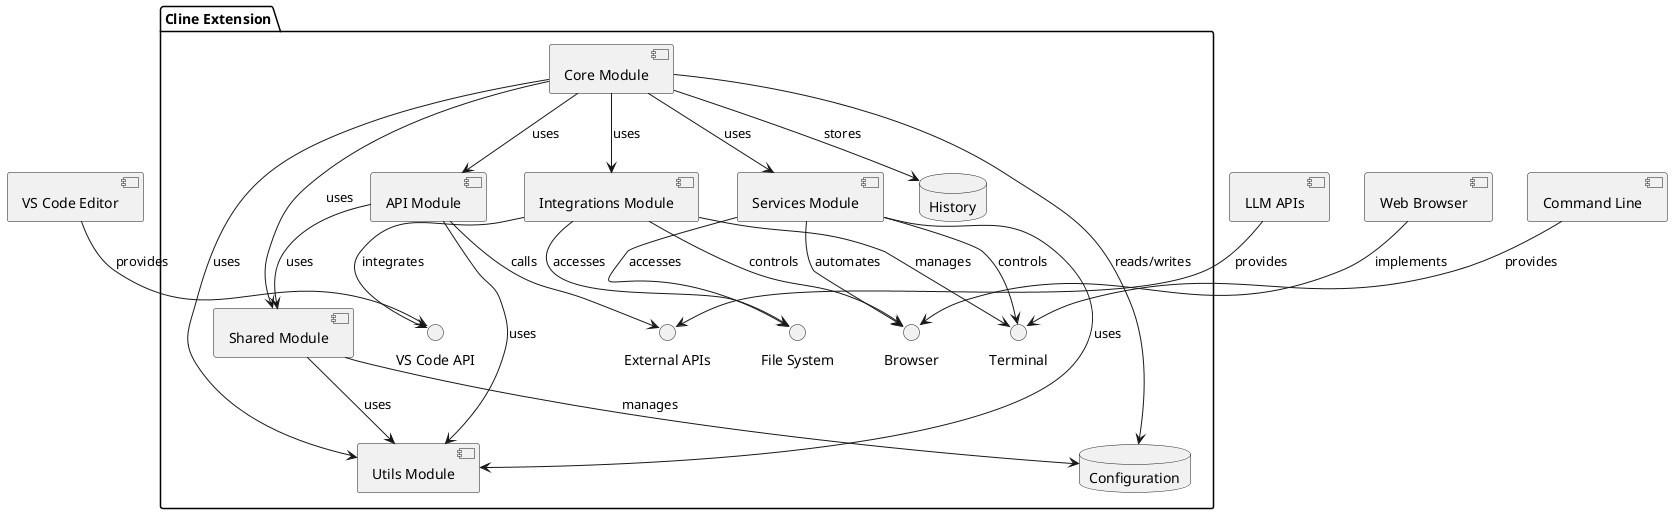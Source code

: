 @startuml

' System Component Diagram
' Source files mapping:
' - src/**/*.ts

package "Cline Extension" {
    [Core Module] as Core
    [API Module] as API
    [Services Module] as Services
    [Integrations Module] as Integrations
    [Utils Module] as Utils
    [Shared Module] as Shared
    
    database "History" as History
    database "Configuration" as Config
    
    interface "VS Code API" as VSCode
    interface "External APIs" as ExtAPI
    interface "File System" as FS
    interface "Terminal" as Term
    interface "Browser" as Web
}

' Core Dependencies
Core --> API : uses
Core --> Services : uses
Core --> Integrations : uses
Core --> Utils : uses
Core --> Shared : uses
Core --> History : stores
Core --> Config : reads/writes

' API Dependencies
API --> ExtAPI : calls
API --> Utils : uses
API --> Shared : uses

' Services Dependencies
Services --> FS : accesses
Services --> Term : controls
Services --> Web : automates
Services --> Utils : uses

' Integration Dependencies
Integrations --> VSCode : integrates
Integrations --> FS : accesses
Integrations --> Term : manages
Integrations --> Web : controls

' Shared Dependencies
Shared --> Utils : uses
Shared --> Config : manages

' External Systems
[VS Code Editor] as Editor
[Web Browser] as Browser
[Command Line] as CMD
[LLM APIs] as LLM

Editor --> VSCode : provides
Browser --> Web : implements
CMD --> Term : provides
LLM --> ExtAPI : provides

@enduml 